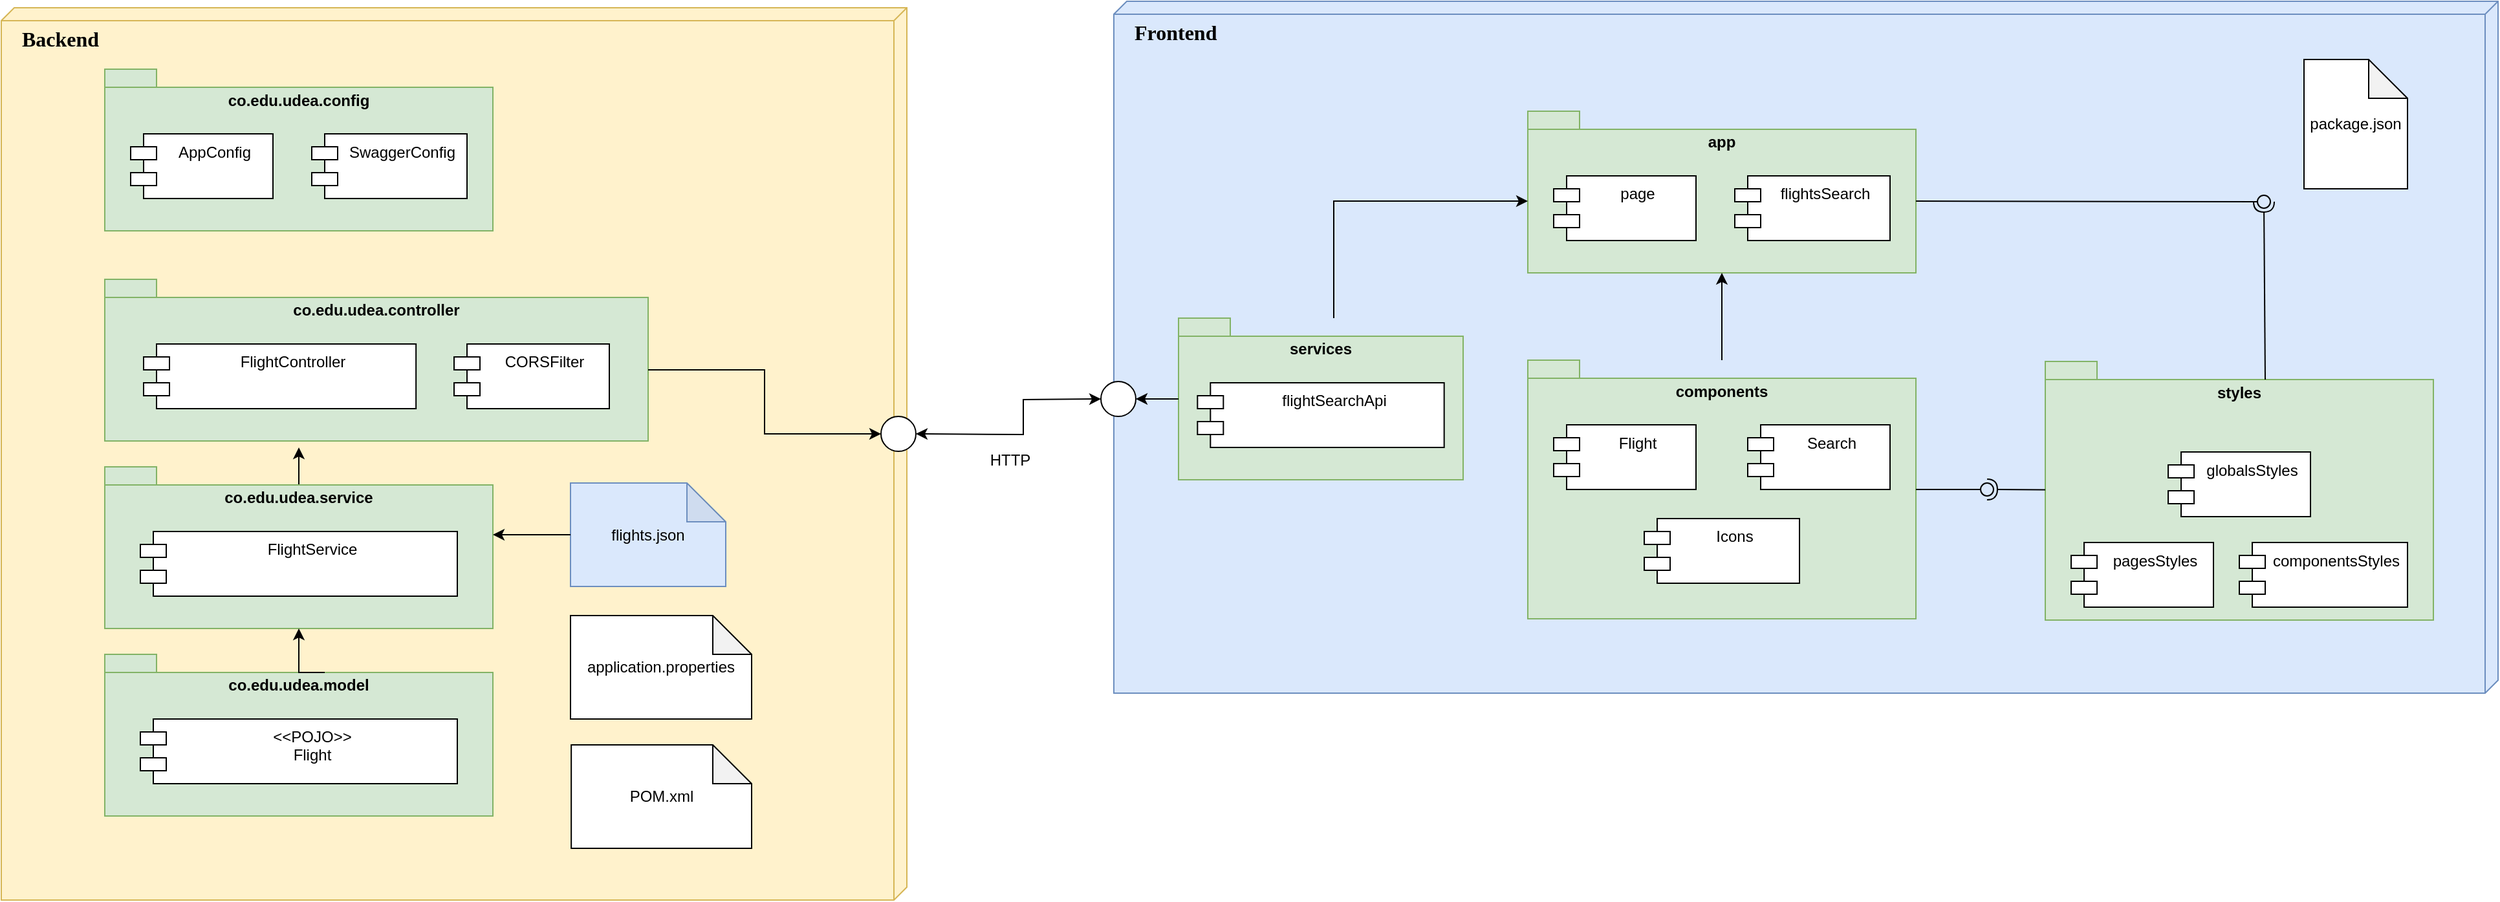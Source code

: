 <mxfile version="24.0.1" type="google">
  <diagram name="Page-1" id="5f0bae14-7c28-e335-631c-24af17079c00">
    <mxGraphModel grid="1" page="1" gridSize="10" guides="1" tooltips="1" connect="1" arrows="1" fold="1" pageScale="1" pageWidth="1100" pageHeight="850" background="none" math="0" shadow="0">
      <root>
        <mxCell id="0" />
        <mxCell id="1" parent="0" />
        <mxCell id="39150e848f15840c-1" value="&amp;nbsp; &amp;nbsp;Backend" style="verticalAlign=top;align=left;spacingTop=8;spacingLeft=2;spacingRight=12;shape=cube;size=10;direction=south;fontStyle=1;html=1;rounded=0;shadow=0;comic=0;labelBackgroundColor=none;strokeWidth=1;fontFamily=Verdana;fontSize=16;fillColor=#fff2cc;strokeColor=#d6b656;" vertex="1" parent="1">
          <mxGeometry x="120" y="70" width="700" height="690" as="geometry" />
        </mxCell>
        <mxCell id="39150e848f15840c-2" value="&amp;nbsp; &amp;nbsp;Frontend" style="verticalAlign=top;align=left;spacingTop=8;spacingLeft=2;spacingRight=12;shape=cube;size=10;direction=south;fontStyle=1;html=1;rounded=0;shadow=0;comic=0;labelBackgroundColor=none;strokeWidth=1;fontFamily=Verdana;fontSize=16;fillColor=#dae8fc;strokeColor=#6c8ebf;" vertex="1" parent="1">
          <mxGeometry x="980" y="65" width="1070" height="535" as="geometry" />
        </mxCell>
        <mxCell id="24JewPNfEHpJt198GZGH-14" value="" style="group" vertex="1" connectable="0" parent="1">
          <mxGeometry x="200" y="117.5" width="300" height="125" as="geometry" />
        </mxCell>
        <mxCell id="24JewPNfEHpJt198GZGH-4" value="co.edu.udea.config" style="shape=folder;fontStyle=1;spacingTop=10;tabWidth=40;tabHeight=14;tabPosition=left;html=1;whiteSpace=wrap;verticalAlign=top;fillColor=#d5e8d4;strokeColor=#82b366;" vertex="1" parent="24JewPNfEHpJt198GZGH-14">
          <mxGeometry width="300" height="125" as="geometry" />
        </mxCell>
        <mxCell id="24JewPNfEHpJt198GZGH-5" value="AppConfig" style="shape=module;align=left;spacingLeft=20;align=center;verticalAlign=top;whiteSpace=wrap;html=1;" vertex="1" parent="24JewPNfEHpJt198GZGH-14">
          <mxGeometry x="20" y="50" width="110" height="50" as="geometry" />
        </mxCell>
        <mxCell id="24JewPNfEHpJt198GZGH-7" value="SwaggerConfig" style="shape=module;align=left;spacingLeft=20;align=center;verticalAlign=top;whiteSpace=wrap;html=1;" vertex="1" parent="24JewPNfEHpJt198GZGH-14">
          <mxGeometry x="160" y="50" width="120" height="50" as="geometry" />
        </mxCell>
        <mxCell id="24JewPNfEHpJt198GZGH-15" value="" style="group" vertex="1" connectable="0" parent="1">
          <mxGeometry x="200" y="280" width="440.58" height="125" as="geometry" />
        </mxCell>
        <mxCell id="24JewPNfEHpJt198GZGH-2" value="co.edu.udea.controller" style="shape=folder;fontStyle=1;spacingTop=10;tabWidth=40;tabHeight=14;tabPosition=left;html=1;whiteSpace=wrap;verticalAlign=top;fillColor=#d5e8d4;strokeColor=#82b366;" vertex="1" parent="24JewPNfEHpJt198GZGH-15">
          <mxGeometry width="420" height="125" as="geometry" />
        </mxCell>
        <mxCell id="24JewPNfEHpJt198GZGH-3" value="FlightController" style="shape=module;align=left;spacingLeft=20;align=center;verticalAlign=top;whiteSpace=wrap;html=1;" vertex="1" parent="24JewPNfEHpJt198GZGH-15">
          <mxGeometry x="30" y="50" width="210.58" height="50" as="geometry" />
        </mxCell>
        <mxCell id="SPdZ1PYDJN-VwtEFj5s5-13" value="CORSFilter" style="shape=module;align=left;spacingLeft=20;align=center;verticalAlign=top;whiteSpace=wrap;html=1;" vertex="1" parent="24JewPNfEHpJt198GZGH-15">
          <mxGeometry x="270" y="50" width="120" height="50" as="geometry" />
        </mxCell>
        <mxCell id="24JewPNfEHpJt198GZGH-16" value="" style="group" vertex="1" connectable="0" parent="1">
          <mxGeometry x="200" y="425" width="300" height="185" as="geometry" />
        </mxCell>
        <mxCell id="24JewPNfEHpJt198GZGH-52" style="edgeStyle=orthogonalEdgeStyle;rounded=0;orthogonalLoop=1;jettySize=auto;html=1;exitX=0;exitY=0;exitDx=170;exitDy=14;exitPerimeter=0;" edge="1" parent="24JewPNfEHpJt198GZGH-16" source="24JewPNfEHpJt198GZGH-8">
          <mxGeometry relative="1" as="geometry">
            <mxPoint x="150" y="-15" as="targetPoint" />
          </mxGeometry>
        </mxCell>
        <mxCell id="24JewPNfEHpJt198GZGH-8" value="co.edu.udea.service" style="shape=folder;fontStyle=1;spacingTop=10;tabWidth=40;tabHeight=14;tabPosition=left;html=1;whiteSpace=wrap;verticalAlign=top;fillColor=#d5e8d4;strokeColor=#82b366;" vertex="1" parent="24JewPNfEHpJt198GZGH-16">
          <mxGeometry width="300" height="125" as="geometry" />
        </mxCell>
        <mxCell id="24JewPNfEHpJt198GZGH-9" value="FlightService" style="shape=module;align=left;spacingLeft=20;align=center;verticalAlign=top;whiteSpace=wrap;html=1;" vertex="1" parent="24JewPNfEHpJt198GZGH-16">
          <mxGeometry x="27.5" y="50" width="245" height="50" as="geometry" />
        </mxCell>
        <mxCell id="24JewPNfEHpJt198GZGH-17" value="" style="group" vertex="1" connectable="0" parent="1">
          <mxGeometry x="200" y="570" width="300" height="125" as="geometry" />
        </mxCell>
        <mxCell id="24JewPNfEHpJt198GZGH-10" value="co.edu.udea.model" style="shape=folder;fontStyle=1;spacingTop=10;tabWidth=40;tabHeight=14;tabPosition=left;html=1;whiteSpace=wrap;verticalAlign=top;fillColor=#d5e8d4;strokeColor=#82b366;" vertex="1" parent="24JewPNfEHpJt198GZGH-17">
          <mxGeometry width="300" height="125" as="geometry" />
        </mxCell>
        <mxCell id="24JewPNfEHpJt198GZGH-11" value="&lt;div&gt;&amp;lt;&amp;lt;POJO&amp;gt;&amp;gt;&lt;/div&gt;Flight" style="shape=module;align=left;spacingLeft=20;align=center;verticalAlign=top;whiteSpace=wrap;html=1;" vertex="1" parent="24JewPNfEHpJt198GZGH-17">
          <mxGeometry x="27.5" y="50" width="245" height="50" as="geometry" />
        </mxCell>
        <mxCell id="24JewPNfEHpJt198GZGH-19" value="flights.json" style="shape=note;whiteSpace=wrap;html=1;backgroundOutline=1;darkOpacity=0.05;fillColor=#dae8fc;strokeColor=#6c8ebf;" vertex="1" parent="1">
          <mxGeometry x="560" y="437.5" width="120" height="80" as="geometry" />
        </mxCell>
        <mxCell id="24JewPNfEHpJt198GZGH-20" value="application.properties" style="shape=note;whiteSpace=wrap;html=1;backgroundOutline=1;darkOpacity=0.05;" vertex="1" parent="1">
          <mxGeometry x="560" y="540" width="140" height="80" as="geometry" />
        </mxCell>
        <mxCell id="24JewPNfEHpJt198GZGH-21" value="POM.xml" style="shape=note;whiteSpace=wrap;html=1;backgroundOutline=1;darkOpacity=0.05;" vertex="1" parent="1">
          <mxGeometry x="560.58" y="640" width="139.42" height="80" as="geometry" />
        </mxCell>
        <mxCell id="24JewPNfEHpJt198GZGH-26" value="" style="group" vertex="1" connectable="0" parent="1">
          <mxGeometry x="1300" y="342.5" width="300" height="200" as="geometry" />
        </mxCell>
        <mxCell id="24JewPNfEHpJt198GZGH-27" value="components" style="shape=folder;fontStyle=1;spacingTop=10;tabWidth=40;tabHeight=14;tabPosition=left;html=1;whiteSpace=wrap;verticalAlign=top;fillColor=#d5e8d4;strokeColor=#82b366;" vertex="1" parent="24JewPNfEHpJt198GZGH-26">
          <mxGeometry width="300" height="200" as="geometry" />
        </mxCell>
        <mxCell id="24JewPNfEHpJt198GZGH-28" value="Flight" style="shape=module;align=left;spacingLeft=20;align=center;verticalAlign=top;whiteSpace=wrap;html=1;" vertex="1" parent="24JewPNfEHpJt198GZGH-26">
          <mxGeometry x="20" y="50" width="110" height="50" as="geometry" />
        </mxCell>
        <mxCell id="24JewPNfEHpJt198GZGH-29" value="Icons" style="shape=module;align=left;spacingLeft=20;align=center;verticalAlign=top;whiteSpace=wrap;html=1;" vertex="1" parent="24JewPNfEHpJt198GZGH-26">
          <mxGeometry x="90" y="122.5" width="120" height="50" as="geometry" />
        </mxCell>
        <mxCell id="24JewPNfEHpJt198GZGH-60" value="Search" style="shape=module;align=left;spacingLeft=20;align=center;verticalAlign=top;whiteSpace=wrap;html=1;" vertex="1" parent="24JewPNfEHpJt198GZGH-26">
          <mxGeometry x="170" y="50" width="110" height="50" as="geometry" />
        </mxCell>
        <mxCell id="24JewPNfEHpJt198GZGH-33" value="" style="group" vertex="1" connectable="0" parent="1">
          <mxGeometry x="1300" y="150" width="300" height="125" as="geometry" />
        </mxCell>
        <mxCell id="24JewPNfEHpJt198GZGH-34" value="app" style="shape=folder;fontStyle=1;spacingTop=10;tabWidth=40;tabHeight=14;tabPosition=left;html=1;whiteSpace=wrap;verticalAlign=top;fillColor=#d5e8d4;strokeColor=#82b366;" vertex="1" parent="24JewPNfEHpJt198GZGH-33">
          <mxGeometry width="300" height="125" as="geometry" />
        </mxCell>
        <mxCell id="24JewPNfEHpJt198GZGH-35" value="page" style="shape=module;align=left;spacingLeft=20;align=center;verticalAlign=top;whiteSpace=wrap;html=1;" vertex="1" parent="24JewPNfEHpJt198GZGH-33">
          <mxGeometry x="20" y="50" width="110" height="50" as="geometry" />
        </mxCell>
        <mxCell id="24JewPNfEHpJt198GZGH-36" value="flightsSearch" style="shape=module;align=left;spacingLeft=20;align=center;verticalAlign=top;whiteSpace=wrap;html=1;" vertex="1" parent="24JewPNfEHpJt198GZGH-33">
          <mxGeometry x="160" y="50" width="120" height="50" as="geometry" />
        </mxCell>
        <mxCell id="24JewPNfEHpJt198GZGH-37" value="" style="group" vertex="1" connectable="0" parent="1">
          <mxGeometry x="1700" y="363.5" width="300" height="180" as="geometry" />
        </mxCell>
        <mxCell id="24JewPNfEHpJt198GZGH-38" value="styles" style="shape=folder;fontStyle=1;spacingTop=10;tabWidth=40;tabHeight=14;tabPosition=left;html=1;whiteSpace=wrap;verticalAlign=top;fillColor=#d5e8d4;strokeColor=#82b366;" vertex="1" parent="24JewPNfEHpJt198GZGH-37">
          <mxGeometry y="-20" width="300" height="200" as="geometry" />
        </mxCell>
        <mxCell id="24JewPNfEHpJt198GZGH-39" value="pagesStyles" style="shape=module;align=left;spacingLeft=20;align=center;verticalAlign=top;whiteSpace=wrap;html=1;" vertex="1" parent="24JewPNfEHpJt198GZGH-37">
          <mxGeometry x="20" y="120" width="110" height="50" as="geometry" />
        </mxCell>
        <mxCell id="24JewPNfEHpJt198GZGH-40" value="componentsStyles" style="shape=module;align=left;spacingLeft=20;align=center;verticalAlign=top;whiteSpace=wrap;html=1;" vertex="1" parent="24JewPNfEHpJt198GZGH-37">
          <mxGeometry x="150" y="120" width="130" height="50" as="geometry" />
        </mxCell>
        <mxCell id="24JewPNfEHpJt198GZGH-42" value="globalsStyles" style="shape=module;align=left;spacingLeft=20;align=center;verticalAlign=top;whiteSpace=wrap;html=1;" vertex="1" parent="24JewPNfEHpJt198GZGH-37">
          <mxGeometry x="95" y="50" width="110" height="50" as="geometry" />
        </mxCell>
        <mxCell id="24JewPNfEHpJt198GZGH-41" value="package.json" style="shape=note;whiteSpace=wrap;html=1;backgroundOutline=1;darkOpacity=0.05;" vertex="1" parent="1">
          <mxGeometry x="1900" y="110" width="80" height="100" as="geometry" />
        </mxCell>
        <mxCell id="24JewPNfEHpJt198GZGH-47" value="HTTP" style="text;html=1;align=center;verticalAlign=middle;whiteSpace=wrap;rounded=0;" vertex="1" parent="1">
          <mxGeometry x="870" y="405" width="60" height="30" as="geometry" />
        </mxCell>
        <mxCell id="24JewPNfEHpJt198GZGH-48" value="" style="endArrow=classic;startArrow=classic;html=1;rounded=0;exitX=1;exitY=0.5;exitDx=0;exitDy=0;entryX=0;entryY=0.5;entryDx=0;entryDy=0;" edge="1" parent="1" source="SPdZ1PYDJN-VwtEFj5s5-14" target="SPdZ1PYDJN-VwtEFj5s5-7">
          <mxGeometry width="50" height="50" relative="1" as="geometry">
            <mxPoint x="820" y="340" as="sourcePoint" />
            <mxPoint x="870" y="290" as="targetPoint" />
            <Array as="points">
              <mxPoint x="910" y="400" />
              <mxPoint x="910" y="373" />
            </Array>
          </mxGeometry>
        </mxCell>
        <mxCell id="24JewPNfEHpJt198GZGH-49" style="edgeStyle=orthogonalEdgeStyle;rounded=0;orthogonalLoop=1;jettySize=auto;html=1;" edge="1" parent="1" source="24JewPNfEHpJt198GZGH-19" target="24JewPNfEHpJt198GZGH-8">
          <mxGeometry relative="1" as="geometry">
            <mxPoint x="540" y="350" as="sourcePoint" />
            <mxPoint x="460" y="494.5" as="targetPoint" />
            <Array as="points">
              <mxPoint x="590" y="488" />
              <mxPoint x="590" y="488" />
            </Array>
          </mxGeometry>
        </mxCell>
        <mxCell id="24JewPNfEHpJt198GZGH-51" style="edgeStyle=orthogonalEdgeStyle;rounded=0;orthogonalLoop=1;jettySize=auto;html=1;exitX=0;exitY=0;exitDx=170;exitDy=14;exitPerimeter=0;entryX=0.5;entryY=1;entryDx=0;entryDy=0;entryPerimeter=0;" edge="1" parent="1" source="24JewPNfEHpJt198GZGH-10" target="24JewPNfEHpJt198GZGH-8">
          <mxGeometry relative="1" as="geometry" />
        </mxCell>
        <mxCell id="24JewPNfEHpJt198GZGH-54" value="" style="group" vertex="1" connectable="0" parent="1">
          <mxGeometry x="1030" y="310" width="220" height="125" as="geometry" />
        </mxCell>
        <mxCell id="24JewPNfEHpJt198GZGH-55" value="services" style="shape=folder;fontStyle=1;spacingTop=10;tabWidth=40;tabHeight=14;tabPosition=left;html=1;whiteSpace=wrap;verticalAlign=top;fillColor=#d5e8d4;strokeColor=#82b366;" vertex="1" parent="24JewPNfEHpJt198GZGH-54">
          <mxGeometry width="220.0" height="125" as="geometry" />
        </mxCell>
        <mxCell id="24JewPNfEHpJt198GZGH-57" value="flightSearchApi" style="shape=module;align=left;spacingLeft=20;align=center;verticalAlign=top;whiteSpace=wrap;html=1;" vertex="1" parent="24JewPNfEHpJt198GZGH-54">
          <mxGeometry x="14.667" y="50" width="190.667" height="50" as="geometry" />
        </mxCell>
        <mxCell id="yEBUdgojZvPC9VUUfRR1-1" style="edgeStyle=orthogonalEdgeStyle;rounded=0;orthogonalLoop=1;jettySize=auto;html=1;entryX=0.5;entryY=1;entryDx=0;entryDy=0;entryPerimeter=0;" edge="1" parent="1" source="24JewPNfEHpJt198GZGH-27" target="24JewPNfEHpJt198GZGH-34">
          <mxGeometry relative="1" as="geometry" />
        </mxCell>
        <mxCell id="SPdZ1PYDJN-VwtEFj5s5-1" value="" style="rounded=0;orthogonalLoop=1;jettySize=auto;html=1;endArrow=halfCircle;endFill=0;endSize=6;strokeWidth=1;sketch=0;exitX=0;exitY=0;exitDx=170;exitDy=14;exitPerimeter=0;entryX=0.364;entryY=0.168;entryDx=0;entryDy=0;entryPerimeter=0;" edge="1" parent="1" source="24JewPNfEHpJt198GZGH-38" target="SPdZ1PYDJN-VwtEFj5s5-3">
          <mxGeometry relative="1" as="geometry">
            <mxPoint x="1835" y="255.5" as="sourcePoint" />
          </mxGeometry>
        </mxCell>
        <mxCell id="SPdZ1PYDJN-VwtEFj5s5-2" value="" style="rounded=0;orthogonalLoop=1;jettySize=auto;html=1;endArrow=oval;endFill=0;sketch=0;sourcePerimeterSpacing=0;targetPerimeterSpacing=0;endSize=10;exitX=0;exitY=0;exitDx=300;exitDy=69.5;exitPerimeter=0;" edge="1" parent="1" source="24JewPNfEHpJt198GZGH-34" target="SPdZ1PYDJN-VwtEFj5s5-3">
          <mxGeometry relative="1" as="geometry">
            <mxPoint x="1795" y="255.5" as="sourcePoint" />
          </mxGeometry>
        </mxCell>
        <mxCell id="SPdZ1PYDJN-VwtEFj5s5-3" value="" style="ellipse;whiteSpace=wrap;html=1;align=center;aspect=fixed;fillColor=none;strokeColor=none;resizable=0;perimeter=centerPerimeter;rotatable=0;allowArrows=0;points=[];outlineConnect=1;" vertex="1" parent="1">
          <mxGeometry x="1864" y="215" width="10" height="10" as="geometry" />
        </mxCell>
        <mxCell id="SPdZ1PYDJN-VwtEFj5s5-4" value="" style="rounded=0;orthogonalLoop=1;jettySize=auto;html=1;endArrow=halfCircle;endFill=0;endSize=6;strokeWidth=1;sketch=0;" edge="1" parent="1" source="24JewPNfEHpJt198GZGH-38" target="SPdZ1PYDJN-VwtEFj5s5-6">
          <mxGeometry relative="1" as="geometry">
            <mxPoint x="1680" y="577.5" as="sourcePoint" />
          </mxGeometry>
        </mxCell>
        <mxCell id="SPdZ1PYDJN-VwtEFj5s5-5" value="" style="rounded=0;orthogonalLoop=1;jettySize=auto;html=1;endArrow=oval;endFill=0;sketch=0;sourcePerimeterSpacing=0;targetPerimeterSpacing=0;endSize=10;" edge="1" parent="1" source="24JewPNfEHpJt198GZGH-27" target="SPdZ1PYDJN-VwtEFj5s5-6">
          <mxGeometry relative="1" as="geometry">
            <mxPoint x="1640" y="577.5" as="sourcePoint" />
          </mxGeometry>
        </mxCell>
        <mxCell id="SPdZ1PYDJN-VwtEFj5s5-6" value="" style="ellipse;whiteSpace=wrap;html=1;align=center;aspect=fixed;fillColor=none;strokeColor=none;resizable=0;perimeter=centerPerimeter;rotatable=0;allowArrows=0;points=[];outlineConnect=1;" vertex="1" parent="1">
          <mxGeometry x="1650" y="437.5" width="10" height="10" as="geometry" />
        </mxCell>
        <mxCell id="SPdZ1PYDJN-VwtEFj5s5-7" value="" style="ellipse;whiteSpace=wrap;html=1;aspect=fixed;" vertex="1" parent="1">
          <mxGeometry x="970" y="359" width="27" height="27" as="geometry" />
        </mxCell>
        <mxCell id="SPdZ1PYDJN-VwtEFj5s5-9" style="edgeStyle=orthogonalEdgeStyle;rounded=0;orthogonalLoop=1;jettySize=auto;html=1;" edge="1" parent="1" source="24JewPNfEHpJt198GZGH-55" target="SPdZ1PYDJN-VwtEFj5s5-7">
          <mxGeometry relative="1" as="geometry" />
        </mxCell>
        <mxCell id="yEBUdgojZvPC9VUUfRR1-4" style="edgeStyle=orthogonalEdgeStyle;rounded=0;orthogonalLoop=1;jettySize=auto;html=1;entryX=0;entryY=0;entryDx=0;entryDy=69.5;entryPerimeter=0;" edge="1" parent="1" source="24JewPNfEHpJt198GZGH-55" target="24JewPNfEHpJt198GZGH-34">
          <mxGeometry relative="1" as="geometry">
            <Array as="points">
              <mxPoint x="1150" y="220" />
            </Array>
          </mxGeometry>
        </mxCell>
        <mxCell id="SPdZ1PYDJN-VwtEFj5s5-14" value="" style="ellipse;whiteSpace=wrap;html=1;aspect=fixed;" vertex="1" parent="1">
          <mxGeometry x="800" y="386" width="27" height="27" as="geometry" />
        </mxCell>
        <mxCell id="SPdZ1PYDJN-VwtEFj5s5-17" style="edgeStyle=orthogonalEdgeStyle;rounded=0;orthogonalLoop=1;jettySize=auto;html=1;entryX=0;entryY=0.5;entryDx=0;entryDy=0;" edge="1" parent="1" source="24JewPNfEHpJt198GZGH-2" target="SPdZ1PYDJN-VwtEFj5s5-14">
          <mxGeometry relative="1" as="geometry">
            <Array as="points">
              <mxPoint x="710" y="350" />
              <mxPoint x="710" y="400" />
            </Array>
          </mxGeometry>
        </mxCell>
      </root>
    </mxGraphModel>
  </diagram>
</mxfile>
